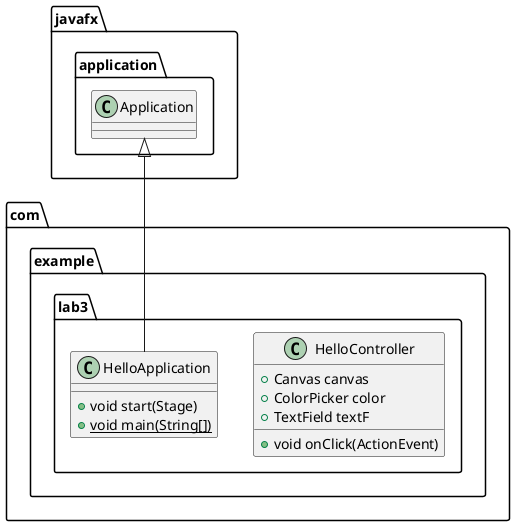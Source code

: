 @startuml
class com.example.lab3.HelloController {
+ Canvas canvas
+ ColorPicker color
+ TextField textF
+ void onClick(ActionEvent)
}


class com.example.lab3.HelloApplication {
+ void start(Stage)
+ {static} void main(String[])
}



javafx.application.Application <|-- com.example.lab3.HelloApplication
@enduml